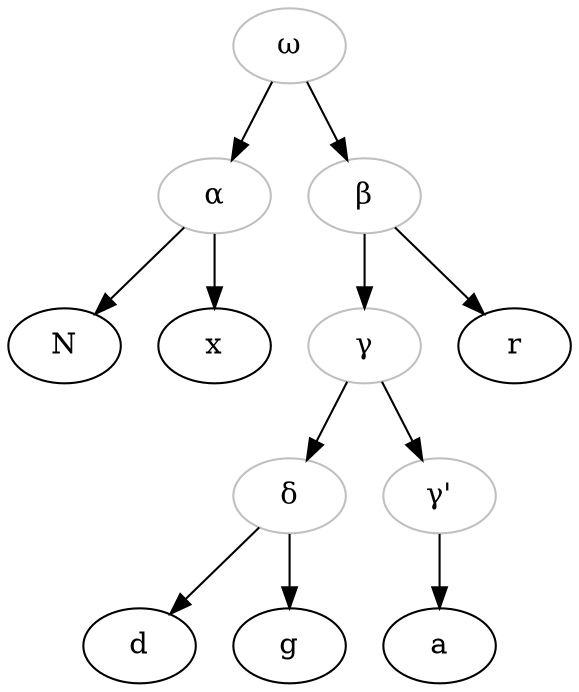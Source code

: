 digraph {
alpha[label="α", color="grey"];
beta[label="β", color="grey"];
delta[label="δ", color="grey"];
gamma[label="γ", color="grey"];
gammaprime[label="γ'", color="grey"];
omega[label="ω", color="grey"];
omega->alpha;
alpha->N;
alpha->x;
omega->beta;
beta->gamma;
gamma->gammaprime;
gammaprime->a;
gamma->delta;
delta->d;
delta->g;
beta->r;
}
